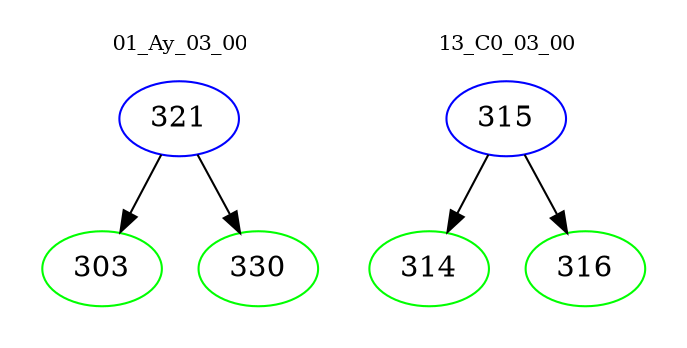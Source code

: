 digraph{
subgraph cluster_0 {
color = white
label = "01_Ay_03_00";
fontsize=10;
T0_321 [label="321", color="blue"]
T0_321 -> T0_303 [color="black"]
T0_303 [label="303", color="green"]
T0_321 -> T0_330 [color="black"]
T0_330 [label="330", color="green"]
}
subgraph cluster_1 {
color = white
label = "13_C0_03_00";
fontsize=10;
T1_315 [label="315", color="blue"]
T1_315 -> T1_314 [color="black"]
T1_314 [label="314", color="green"]
T1_315 -> T1_316 [color="black"]
T1_316 [label="316", color="green"]
}
}
